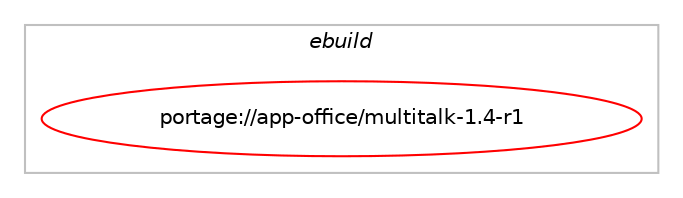 digraph prolog {

# *************
# Graph options
# *************

newrank=true;
concentrate=true;
compound=true;
graph [rankdir=LR,fontname=Helvetica,fontsize=10,ranksep=1.5];#, ranksep=2.5, nodesep=0.2];
edge  [arrowhead=vee];
node  [fontname=Helvetica,fontsize=10];

# **********
# The ebuild
# **********

subgraph cluster_leftcol {
color=gray;
label=<<i>ebuild</i>>;
id [label="portage://app-office/multitalk-1.4-r1", color=red, width=4, href="../app-office/multitalk-1.4-r1.svg"];
}

# ****************
# The dependencies
# ****************

subgraph cluster_midcol {
color=gray;
label=<<i>dependencies</i>>;
subgraph cluster_compile {
fillcolor="#eeeeee";
style=filled;
label=<<i>compile</i>>;
# *** BEGIN UNKNOWN DEPENDENCY TYPE (TODO) ***
# id -> equal(package_dependency(portage://app-office/multitalk-1.4-r1,install,no,media-libs,libsdl,greaterequal,[1.2.7,,,1.2.7],[],[]))
# *** END UNKNOWN DEPENDENCY TYPE (TODO) ***

# *** BEGIN UNKNOWN DEPENDENCY TYPE (TODO) ***
# id -> equal(package_dependency(portage://app-office/multitalk-1.4-r1,install,no,media-libs,sdl-gfx,greaterequal,[2.0.13,,,2.0.13],[],[]))
# *** END UNKNOWN DEPENDENCY TYPE (TODO) ***

# *** BEGIN UNKNOWN DEPENDENCY TYPE (TODO) ***
# id -> equal(package_dependency(portage://app-office/multitalk-1.4-r1,install,no,media-libs,sdl-image,greaterequal,[1.2.3,,,1.2.3],[],[]))
# *** END UNKNOWN DEPENDENCY TYPE (TODO) ***

# *** BEGIN UNKNOWN DEPENDENCY TYPE (TODO) ***
# id -> equal(package_dependency(portage://app-office/multitalk-1.4-r1,install,no,media-libs,sdl-ttf,greaterequal,[2.0.6,,,2.0.6],[],[]))
# *** END UNKNOWN DEPENDENCY TYPE (TODO) ***

}
subgraph cluster_compileandrun {
fillcolor="#eeeeee";
style=filled;
label=<<i>compile and run</i>>;
}
subgraph cluster_run {
fillcolor="#eeeeee";
style=filled;
label=<<i>run</i>>;
# *** BEGIN UNKNOWN DEPENDENCY TYPE (TODO) ***
# id -> equal(package_dependency(portage://app-office/multitalk-1.4-r1,run,no,media-libs,libsdl,greaterequal,[1.2.7,,,1.2.7],[],[]))
# *** END UNKNOWN DEPENDENCY TYPE (TODO) ***

# *** BEGIN UNKNOWN DEPENDENCY TYPE (TODO) ***
# id -> equal(package_dependency(portage://app-office/multitalk-1.4-r1,run,no,media-libs,sdl-gfx,greaterequal,[2.0.13,,,2.0.13],[],[]))
# *** END UNKNOWN DEPENDENCY TYPE (TODO) ***

# *** BEGIN UNKNOWN DEPENDENCY TYPE (TODO) ***
# id -> equal(package_dependency(portage://app-office/multitalk-1.4-r1,run,no,media-libs,sdl-image,greaterequal,[1.2.3,,,1.2.3],[],[]))
# *** END UNKNOWN DEPENDENCY TYPE (TODO) ***

# *** BEGIN UNKNOWN DEPENDENCY TYPE (TODO) ***
# id -> equal(package_dependency(portage://app-office/multitalk-1.4-r1,run,no,media-libs,sdl-ttf,greaterequal,[2.0.6,,,2.0.6],[],[]))
# *** END UNKNOWN DEPENDENCY TYPE (TODO) ***

}
}

# **************
# The candidates
# **************

subgraph cluster_choices {
rank=same;
color=gray;
label=<<i>candidates</i>>;

}

}

